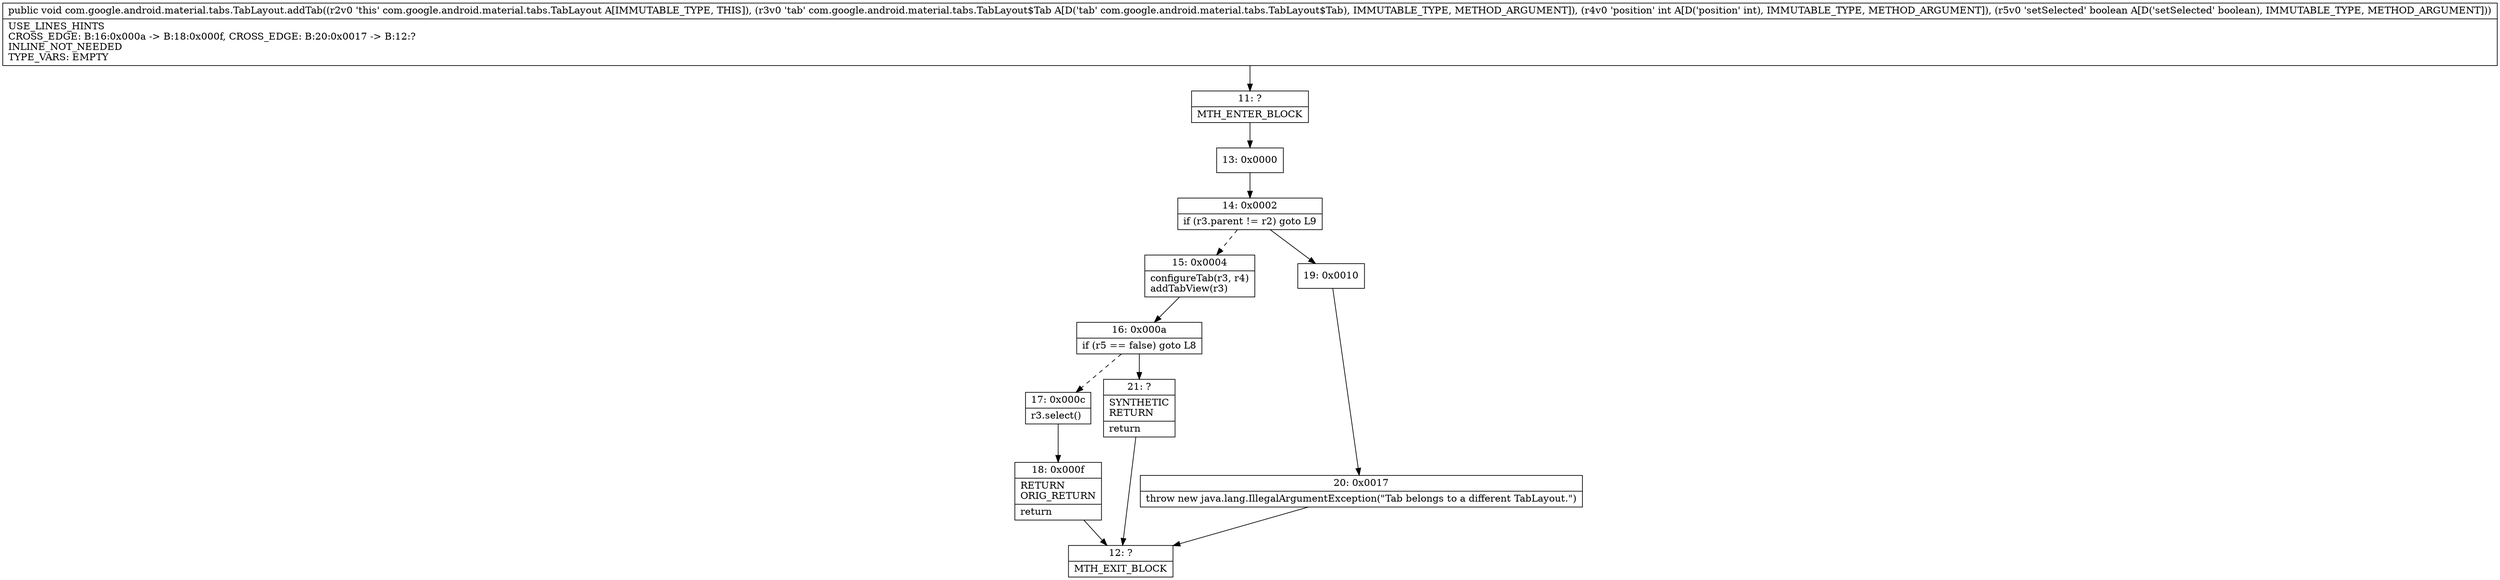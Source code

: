 digraph "CFG forcom.google.android.material.tabs.TabLayout.addTab(Lcom\/google\/android\/material\/tabs\/TabLayout$Tab;IZ)V" {
Node_11 [shape=record,label="{11\:\ ?|MTH_ENTER_BLOCK\l}"];
Node_13 [shape=record,label="{13\:\ 0x0000}"];
Node_14 [shape=record,label="{14\:\ 0x0002|if (r3.parent != r2) goto L9\l}"];
Node_15 [shape=record,label="{15\:\ 0x0004|configureTab(r3, r4)\laddTabView(r3)\l}"];
Node_16 [shape=record,label="{16\:\ 0x000a|if (r5 == false) goto L8\l}"];
Node_17 [shape=record,label="{17\:\ 0x000c|r3.select()\l}"];
Node_18 [shape=record,label="{18\:\ 0x000f|RETURN\lORIG_RETURN\l|return\l}"];
Node_12 [shape=record,label="{12\:\ ?|MTH_EXIT_BLOCK\l}"];
Node_21 [shape=record,label="{21\:\ ?|SYNTHETIC\lRETURN\l|return\l}"];
Node_19 [shape=record,label="{19\:\ 0x0010}"];
Node_20 [shape=record,label="{20\:\ 0x0017|throw new java.lang.IllegalArgumentException(\"Tab belongs to a different TabLayout.\")\l}"];
MethodNode[shape=record,label="{public void com.google.android.material.tabs.TabLayout.addTab((r2v0 'this' com.google.android.material.tabs.TabLayout A[IMMUTABLE_TYPE, THIS]), (r3v0 'tab' com.google.android.material.tabs.TabLayout$Tab A[D('tab' com.google.android.material.tabs.TabLayout$Tab), IMMUTABLE_TYPE, METHOD_ARGUMENT]), (r4v0 'position' int A[D('position' int), IMMUTABLE_TYPE, METHOD_ARGUMENT]), (r5v0 'setSelected' boolean A[D('setSelected' boolean), IMMUTABLE_TYPE, METHOD_ARGUMENT]))  | USE_LINES_HINTS\lCROSS_EDGE: B:16:0x000a \-\> B:18:0x000f, CROSS_EDGE: B:20:0x0017 \-\> B:12:?\lINLINE_NOT_NEEDED\lTYPE_VARS: EMPTY\l}"];
MethodNode -> Node_11;Node_11 -> Node_13;
Node_13 -> Node_14;
Node_14 -> Node_15[style=dashed];
Node_14 -> Node_19;
Node_15 -> Node_16;
Node_16 -> Node_17[style=dashed];
Node_16 -> Node_21;
Node_17 -> Node_18;
Node_18 -> Node_12;
Node_21 -> Node_12;
Node_19 -> Node_20;
Node_20 -> Node_12;
}

